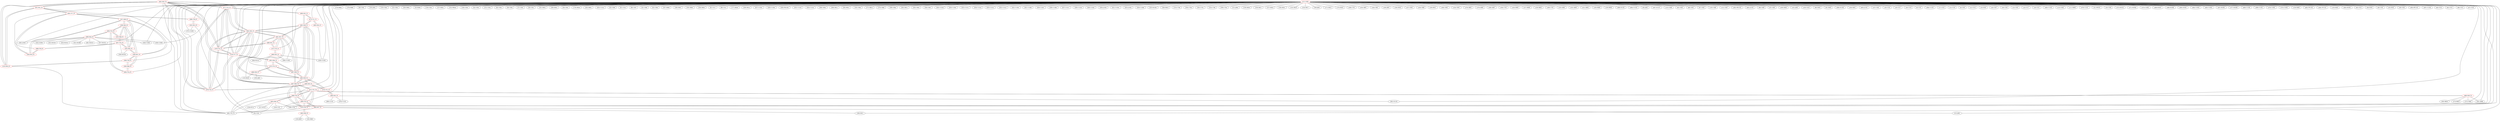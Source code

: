 graph {
	462 [label="(462) R35_T2" color=red]
	477 [label="(477) T15_T1"]
	478 [label="(478) T16_T1"]
	476 [label="(476) T14_T1"]
	479 [label="(479) T17_T1"]
	492 [label="(492) R35_T1"]
	501 [label="(501) R51_P1"]
	510 [label="(510) R50_P1"]
	461 [label="(461) T22_T1"]
	463 [label="(463) R36_T2" color=red]
	186 [label="(186) U702"]
	219 [label="(219) C707"]
	218 [label="(218) R715"]
	217 [label="(217) R723"]
	34 [label="(34) U201"]
	468 [label="(468) T18_T2"]
	464 [label="(464) R37_T2" color=red]
	34 [label="(34) U201"]
	168 [label="(168) D611"]
	152 [label="(152) J601"]
	469 [label="(469) T19_T2"]
	465 [label="(465) R38_T2" color=red]
	150 [label="(150) J603"]
	145 [label="(145) R601"]
	470 [label="(470) T20_T2"]
	466 [label="(466) R39_T2" color=red]
	272 [label="(272) U804"]
	281 [label="(281) Q808"]
	273 [label="(273) R816"]
	285 [label="(285) R820"]
	471 [label="(471) T21_T2"]
	467 [label="(467) R40_T2" color=red]
	469 [label="(469) T19_T2"]
	470 [label="(470) T20_T2"]
	471 [label="(471) T21_T2"]
	461 [label="(461) T22_T1"]
	468 [label="(468) T18_T2"]
	483 [label="(483) R29_T1"]
	482 [label="(482) R28_T1"]
	487 [label="(487) R30_T1"]
	481 [label="(481) R27_T1"]
	492 [label="(492) R35_T1"]
	468 [label="(468) T18_T2" color=red]
	469 [label="(469) T19_T2"]
	470 [label="(470) T20_T2"]
	471 [label="(471) T21_T2"]
	461 [label="(461) T22_T1"]
	467 [label="(467) R40_T2"]
	463 [label="(463) R36_T2"]
	469 [label="(469) T19_T2" color=red]
	470 [label="(470) T20_T2"]
	471 [label="(471) T21_T2"]
	461 [label="(461) T22_T1"]
	468 [label="(468) T18_T2"]
	467 [label="(467) R40_T2"]
	464 [label="(464) R37_T2"]
	470 [label="(470) T20_T2" color=red]
	469 [label="(469) T19_T2"]
	471 [label="(471) T21_T2"]
	461 [label="(461) T22_T1"]
	468 [label="(468) T18_T2"]
	467 [label="(467) R40_T2"]
	465 [label="(465) R38_T2"]
	471 [label="(471) T21_T2" color=red]
	469 [label="(469) T19_T2"]
	470 [label="(470) T20_T2"]
	461 [label="(461) T22_T1"]
	468 [label="(468) T18_T2"]
	467 [label="(467) R40_T2"]
	466 [label="(466) R39_T2"]
	472 [label="(472) T10_T1" color=red]
	480 [label="(480) R23_T1"]
	481 [label="(481) R27_T1"]
	488 [label="(488) R31_T1"]
	473 [label="(473) T11_T1" color=red]
	485 [label="(485) R24_T1"]
	489 [label="(489) R32_T1"]
	482 [label="(482) R28_T1"]
	474 [label="(474) T12_T1" color=red]
	490 [label="(490) R33_T1"]
	483 [label="(483) R29_T1"]
	484 [label="(484) R25_T1"]
	475 [label="(475) T13_T1" color=red]
	487 [label="(487) R30_T1"]
	491 [label="(491) R34_T1"]
	486 [label="(486) R26_T1"]
	476 [label="(476) T14_T1" color=red]
	477 [label="(477) T15_T1"]
	478 [label="(478) T16_T1"]
	479 [label="(479) T17_T1"]
	462 [label="(462) R35_T2"]
	492 [label="(492) R35_T1"]
	488 [label="(488) R31_T1"]
	477 [label="(477) T15_T1" color=red]
	478 [label="(478) T16_T1"]
	476 [label="(476) T14_T1"]
	479 [label="(479) T17_T1"]
	462 [label="(462) R35_T2"]
	492 [label="(492) R35_T1"]
	489 [label="(489) R32_T1"]
	478 [label="(478) T16_T1" color=red]
	477 [label="(477) T15_T1"]
	476 [label="(476) T14_T1"]
	479 [label="(479) T17_T1"]
	462 [label="(462) R35_T2"]
	492 [label="(492) R35_T1"]
	490 [label="(490) R33_T1"]
	479 [label="(479) T17_T1" color=red]
	477 [label="(477) T15_T1"]
	478 [label="(478) T16_T1"]
	476 [label="(476) T14_T1"]
	462 [label="(462) R35_T2"]
	492 [label="(492) R35_T1"]
	491 [label="(491) R34_T1"]
	480 [label="(480) R23_T1" color=red]
	444 [label="(444) R1312"]
	428 [label="(428) U1302"]
	449 [label="(449) U1303"]
	472 [label="(472) T10_T1"]
	481 [label="(481) R27_T1" color=red]
	467 [label="(467) R40_T2"]
	483 [label="(483) R29_T1"]
	482 [label="(482) R28_T1"]
	487 [label="(487) R30_T1"]
	492 [label="(492) R35_T1"]
	472 [label="(472) T10_T1"]
	488 [label="(488) R31_T1"]
	482 [label="(482) R28_T1" color=red]
	467 [label="(467) R40_T2"]
	483 [label="(483) R29_T1"]
	487 [label="(487) R30_T1"]
	481 [label="(481) R27_T1"]
	492 [label="(492) R35_T1"]
	489 [label="(489) R32_T1"]
	473 [label="(473) T11_T1"]
	483 [label="(483) R29_T1" color=red]
	467 [label="(467) R40_T2"]
	482 [label="(482) R28_T1"]
	487 [label="(487) R30_T1"]
	481 [label="(481) R27_T1"]
	492 [label="(492) R35_T1"]
	490 [label="(490) R33_T1"]
	474 [label="(474) T12_T1"]
	484 [label="(484) R25_T1" color=red]
	378 [label="(378) U1101"]
	382 [label="(382) D1102"]
	380 [label="(380) L1101"]
	474 [label="(474) T12_T1"]
	485 [label="(485) R24_T1" color=red]
	428 [label="(428) U1302"]
	473 [label="(473) T11_T1"]
	486 [label="(486) R26_T1" color=red]
	105 [label="(105) J401"]
	110 [label="(110) R410"]
	475 [label="(475) T13_T1"]
	487 [label="(487) R30_T1" color=red]
	467 [label="(467) R40_T2"]
	483 [label="(483) R29_T1"]
	482 [label="(482) R28_T1"]
	481 [label="(481) R27_T1"]
	492 [label="(492) R35_T1"]
	491 [label="(491) R34_T1"]
	475 [label="(475) T13_T1"]
	488 [label="(488) R31_T1" color=red]
	481 [label="(481) R27_T1"]
	472 [label="(472) T10_T1"]
	476 [label="(476) T14_T1"]
	489 [label="(489) R32_T1" color=red]
	477 [label="(477) T15_T1"]
	473 [label="(473) T11_T1"]
	482 [label="(482) R28_T1"]
	490 [label="(490) R33_T1" color=red]
	478 [label="(478) T16_T1"]
	474 [label="(474) T12_T1"]
	483 [label="(483) R29_T1"]
	491 [label="(491) R34_T1" color=red]
	479 [label="(479) T17_T1"]
	487 [label="(487) R30_T1"]
	475 [label="(475) T13_T1"]
	492 [label="(492) R35_T1" color=red]
	477 [label="(477) T15_T1"]
	478 [label="(478) T16_T1"]
	476 [label="(476) T14_T1"]
	479 [label="(479) T17_T1"]
	462 [label="(462) R35_T2"]
	467 [label="(467) R40_T2"]
	483 [label="(483) R29_T1"]
	482 [label="(482) R28_T1"]
	487 [label="(487) R30_T1"]
	481 [label="(481) R27_T1"]
	493 [label="(493) T23_P1" color=red]
	503 [label="(503) R48_P1"]
	506 [label="(506) R43_P1"]
	494 [label="(494) T24_P1"]
	499 [label="(499) R44_P1"]
	494 [label="(494) T24_P1" color=red]
	500 [label="(500) R46_P1"]
	493 [label="(493) T23_P1"]
	495 [label="(495) T27_P1" color=red]
	501 [label="(501) R51_P1"]
	496 [label="(496) T28_P1"]
	504 [label="(504) R53_P1"]
	507 [label="(507) R49_P1"]
	496 [label="(496) T28_P1" color=red]
	502 [label="(502) R52_P1"]
	495 [label="(495) T27_P1"]
	497 [label="(497) T25_P1" color=red]
	498 [label="(498) T29_P1"]
	503 [label="(503) R48_P1"]
	505 [label="(505) R45_P1"]
	356 [label="(356) R1016"]
	498 [label="(498) T29_P1" color=red]
	497 [label="(497) T25_P1"]
	504 [label="(504) R53_P1"]
	499 [label="(499) R44_P1" color=red]
	354 [label="(354) Q1001"]
	352 [label="(352) R1010"]
	353 [label="(353) R1012"]
	351 [label="(351) R1008"]
	362 [label="(362) J1001"]
	357 [label="(357) R1015"]
	358 [label="(358) C1005"]
	359 [label="(359) C1004"]
	361 [label="(361) R1013"]
	493 [label="(493) T23_P1"]
	500 [label="(500) R46_P1" color=red]
	508 [label="(508) T26_P1"]
	509 [label="(509) R47_P1"]
	494 [label="(494) T24_P1"]
	501 [label="(501) R51_P1" color=red]
	495 [label="(495) T27_P1"]
	510 [label="(510) R50_P1"]
	461 [label="(461) T22_T1"]
	462 [label="(462) R35_T2"]
	502 [label="(502) R52_P1" color=red]
	375 [label="(375) U1001"]
	34 [label="(34) U201"]
	496 [label="(496) T28_P1"]
	503 [label="(503) R48_P1" color=red]
	497 [label="(497) T25_P1"]
	493 [label="(493) T23_P1"]
	506 [label="(506) R43_P1"]
	504 [label="(504) R53_P1" color=red]
	498 [label="(498) T29_P1"]
	495 [label="(495) T27_P1"]
	507 [label="(507) R49_P1"]
	505 [label="(505) R45_P1" color=red]
	509 [label="(509) R47_P1"]
	506 [label="(506) R43_P1"]
	507 [label="(507) R49_P1"]
	497 [label="(497) T25_P1"]
	356 [label="(356) R1016"]
	506 [label="(506) R43_P1" color=red]
	503 [label="(503) R48_P1"]
	493 [label="(493) T23_P1"]
	509 [label="(509) R47_P1"]
	505 [label="(505) R45_P1"]
	507 [label="(507) R49_P1"]
	507 [label="(507) R49_P1" color=red]
	509 [label="(509) R47_P1"]
	505 [label="(505) R45_P1"]
	506 [label="(506) R43_P1"]
	495 [label="(495) T27_P1"]
	504 [label="(504) R53_P1"]
	508 [label="(508) T26_P1" color=red]
	510 [label="(510) R50_P1"]
	500 [label="(500) R46_P1"]
	509 [label="(509) R47_P1"]
	509 [label="(509) R47_P1" color=red]
	505 [label="(505) R45_P1"]
	506 [label="(506) R43_P1"]
	507 [label="(507) R49_P1"]
	508 [label="(508) T26_P1"]
	500 [label="(500) R46_P1"]
	510 [label="(510) R50_P1" color=red]
	508 [label="(508) T26_P1"]
	501 [label="(501) R51_P1"]
	461 [label="(461) T22_T1"]
	462 [label="(462) R35_T2"]
	511 [label="(511) GND" color=red]
	178 [label="(178) D604"]
	179 [label="(179) D606"]
	48 [label="(48) U301"]
	142 [label="(142) J502"]
	133 [label="(133) C502"]
	52 [label="(52) C303"]
	163 [label="(163) D602"]
	53 [label="(53) R309"]
	134 [label="(134) C501"]
	137 [label="(137) R501"]
	135 [label="(135) FB502"]
	140 [label="(140) C503"]
	54 [label="(54) U303"]
	131 [label="(131) U501"]
	44 [label="(44) U302"]
	58 [label="(58) C304"]
	57 [label="(57) C302"]
	56 [label="(56) C301"]
	161 [label="(161) D632"]
	160 [label="(160) D631"]
	59 [label="(59) C305"]
	176 [label="(176) D626"]
	162 [label="(162) D601"]
	435 [label="(435) C1315"]
	62 [label="(62) C309"]
	61 [label="(61) C310"]
	60 [label="(60) C307"]
	42 [label="(42) C306"]
	168 [label="(168) D611"]
	43 [label="(43) C308"]
	167 [label="(167) D609"]
	166 [label="(166) D607"]
	165 [label="(165) D605"]
	164 [label="(164) D603"]
	81 [label="(81) C317"]
	80 [label="(80) C311"]
	177 [label="(177) D629"]
	169 [label="(169) D614"]
	457 [label="(457) C1301"]
	456 [label="(456) U1305"]
	458 [label="(458) FB1303"]
	455 [label="(455) C1319"]
	454 [label="(454) C1310"]
	266 [label="(266) U803"]
	268 [label="(268) D812"]
	265 [label="(265) R812"]
	245 [label="(245) C805"]
	271 [label="(271) R813"]
	270 [label="(270) C808"]
	269 [label="(269) C804"]
	272 [label="(272) U804"]
	262 [label="(262) D811"]
	263 [label="(263) C803"]
	264 [label="(264) C807"]
	445 [label="(445) C1318"]
	450 [label="(450) C1305"]
	449 [label="(449) U1303"]
	425 [label="(425) C1311"]
	428 [label="(428) U1302"]
	434 [label="(434) C1314"]
	433 [label="(433) C1313"]
	432 [label="(432) C1312"]
	442 [label="(442) C1303"]
	441 [label="(441) C1308"]
	439 [label="(439) C1307"]
	438 [label="(438) C1306"]
	437 [label="(437) C1317"]
	436 [label="(436) C1316"]
	440 [label="(440) C1302"]
	430 [label="(430) J1303"]
	451 [label="(451) U1301"]
	453 [label="(453) J1302"]
	426 [label="(426) C1309"]
	423 [label="(423) R1303"]
	246 [label="(246) R810"]
	214 [label="(214) C706"]
	204 [label="(204) C704"]
	219 [label="(219) C707"]
	185 [label="(185) U701"]
	186 [label="(186) U702"]
	224 [label="(224) C708"]
	209 [label="(209) C705"]
	152 [label="(152) J601"]
	151 [label="(151) J604"]
	159 [label="(159) D630"]
	158 [label="(158) D627"]
	157 [label="(157) D624"]
	156 [label="(156) D621"]
	155 [label="(155) D619"]
	154 [label="(154) D617"]
	149 [label="(149) J602"]
	171 [label="(171) D615"]
	170 [label="(170) D618"]
	189 [label="(189) C701"]
	234 [label="(234) Q801"]
	244 [label="(244) C801"]
	240 [label="(240) J805"]
	256 [label="(256) D810"]
	257 [label="(257) C802"]
	258 [label="(258) C806"]
	259 [label="(259) R811"]
	260 [label="(260) U802"]
	254 [label="(254) U801"]
	278 [label="(278) Q805"]
	279 [label="(279) Q806"]
	280 [label="(280) Q807"]
	281 [label="(281) Q808"]
	194 [label="(194) C702"]
	226 [label="(226) D809"]
	227 [label="(227) R808"]
	228 [label="(228) R805"]
	199 [label="(199) C703"]
	233 [label="(233) Q802"]
	232 [label="(232) Q803"]
	231 [label="(231) Q804"]
	230 [label="(230) R806"]
	229 [label="(229) R804"]
	388 [label="(388) D1105"]
	394 [label="(394) U1102"]
	93 [label="(93) J402"]
	387 [label="(387) D1107"]
	122 [label="(122) C408"]
	95 [label="(95) U403"]
	86 [label="(86) U401"]
	87 [label="(87) C402"]
	382 [label="(382) D1102"]
	120 [label="(120) C406"]
	121 [label="(121) C407"]
	392 [label="(392) FB1102"]
	401 [label="(401) J1102"]
	96 [label="(96) C409"]
	97 [label="(97) C405"]
	110 [label="(110) R410"]
	100 [label="(100) D404"]
	101 [label="(101) J403"]
	103 [label="(103) C410"]
	90 [label="(90) D402"]
	91 [label="(91) D403"]
	390 [label="(390) D1106"]
	106 [label="(106) R402"]
	403 [label="(403) J1101"]
	107 [label="(107) C401"]
	18 [label="(18) C224"]
	19 [label="(19) C227"]
	20 [label="(20) C210"]
	8 [label="(8) C231"]
	384 [label="(384) C1103"]
	17 [label="(17) C223"]
	34 [label="(34) U201"]
	15 [label="(15) C218"]
	9 [label="(9) C203"]
	12 [label="(12) C214"]
	23 [label="(23) X202"]
	24 [label="(24) C207"]
	29 [label="(29) C230"]
	13 [label="(13) C205"]
	14 [label="(14) C217"]
	16 [label="(16) C221"]
	383 [label="(383) C1102"]
	113 [label="(113) U402"]
	111 [label="(111) R409"]
	378 [label="(378) U1101"]
	379 [label="(379) C1101"]
	31 [label="(31) SW201"]
	33 [label="(33) C204"]
	372 [label="(372) R1014"]
	371 [label="(371) R1004"]
	373 [label="(373) C1003"]
	369 [label="(369) R1007"]
	368 [label="(368) R1006"]
	357 [label="(357) R1015"]
	359 [label="(359) C1004"]
	360 [label="(360) D1001"]
	364 [label="(364) U1003"]
	363 [label="(363) U1002"]
	362 [label="(362) J1001"]
	367 [label="(367) R1001"]
	377 [label="(377) R1009"]
	400 [label="(400) C1106"]
	399 [label="(399) C1105"]
	376 [label="(376) C1001"]
	375 [label="(375) U1001"]
	374 [label="(374) C1002"]
	128 [label="(128) R408"]
	405 [label="(405) TP1102"]
	404 [label="(404) TP1101"]
	129 [label="(129) R403"]
	365 [label="(365) R1002"]
	358 [label="(358) C1005"]
	63 [label="(63) C312"]
	36 [label="(36) D203"]
	40 [label="(40) C201"]
	35 [label="(35) D202"]
	39 [label="(39) U202"]
	395 [label="(395) BT1101"]
	397 [label="(397) C1104"]
	64 [label="(64) C314"]
	65 [label="(65) C315"]
	66 [label="(66) C313"]
	67 [label="(67) C316"]
	475 [label="(475) T13_T1"]
	468 [label="(468) T18_T2"]
	469 [label="(469) T19_T2"]
	474 [label="(474) T12_T1"]
	477 [label="(477) T15_T1"]
	476 [label="(476) T14_T1"]
	470 [label="(470) T20_T2"]
	471 [label="(471) T21_T2"]
	473 [label="(473) T11_T1"]
	472 [label="(472) T10_T1"]
	461 [label="(461) T22_T1"]
	478 [label="(478) T16_T1"]
	479 [label="(479) T17_T1"]
	508 [label="(508) T26_P1"]
	494 [label="(494) T24_P1"]
	498 [label="(498) T29_P1"]
	496 [label="(496) T28_P1"]
	462 -- 477
	462 -- 478
	462 -- 476
	462 -- 479
	462 -- 492
	462 -- 501
	462 -- 510
	462 -- 461
	463 -- 186
	463 -- 219
	463 -- 218
	463 -- 217
	463 -- 34
	463 -- 468
	464 -- 34
	464 -- 168
	464 -- 152
	464 -- 469
	465 -- 150
	465 -- 145
	465 -- 470
	466 -- 272
	466 -- 281
	466 -- 273
	466 -- 285
	466 -- 471
	467 -- 469
	467 -- 470
	467 -- 471
	467 -- 461
	467 -- 468
	467 -- 483
	467 -- 482
	467 -- 487
	467 -- 481
	467 -- 492
	468 -- 469
	468 -- 470
	468 -- 471
	468 -- 461
	468 -- 467
	468 -- 463
	469 -- 470
	469 -- 471
	469 -- 461
	469 -- 468
	469 -- 467
	469 -- 464
	470 -- 469
	470 -- 471
	470 -- 461
	470 -- 468
	470 -- 467
	470 -- 465
	471 -- 469
	471 -- 470
	471 -- 461
	471 -- 468
	471 -- 467
	471 -- 466
	472 -- 480
	472 -- 481
	472 -- 488
	473 -- 485
	473 -- 489
	473 -- 482
	474 -- 490
	474 -- 483
	474 -- 484
	475 -- 487
	475 -- 491
	475 -- 486
	476 -- 477
	476 -- 478
	476 -- 479
	476 -- 462
	476 -- 492
	476 -- 488
	477 -- 478
	477 -- 476
	477 -- 479
	477 -- 462
	477 -- 492
	477 -- 489
	478 -- 477
	478 -- 476
	478 -- 479
	478 -- 462
	478 -- 492
	478 -- 490
	479 -- 477
	479 -- 478
	479 -- 476
	479 -- 462
	479 -- 492
	479 -- 491
	480 -- 444
	480 -- 428
	480 -- 449
	480 -- 472
	481 -- 467
	481 -- 483
	481 -- 482
	481 -- 487
	481 -- 492
	481 -- 472
	481 -- 488
	482 -- 467
	482 -- 483
	482 -- 487
	482 -- 481
	482 -- 492
	482 -- 489
	482 -- 473
	483 -- 467
	483 -- 482
	483 -- 487
	483 -- 481
	483 -- 492
	483 -- 490
	483 -- 474
	484 -- 378
	484 -- 382
	484 -- 380
	484 -- 474
	485 -- 428
	485 -- 473
	486 -- 105
	486 -- 110
	486 -- 475
	487 -- 467
	487 -- 483
	487 -- 482
	487 -- 481
	487 -- 492
	487 -- 491
	487 -- 475
	488 -- 481
	488 -- 472
	488 -- 476
	489 -- 477
	489 -- 473
	489 -- 482
	490 -- 478
	490 -- 474
	490 -- 483
	491 -- 479
	491 -- 487
	491 -- 475
	492 -- 477
	492 -- 478
	492 -- 476
	492 -- 479
	492 -- 462
	492 -- 467
	492 -- 483
	492 -- 482
	492 -- 487
	492 -- 481
	493 -- 503
	493 -- 506
	493 -- 494
	493 -- 499
	494 -- 500
	494 -- 493
	495 -- 501
	495 -- 496
	495 -- 504
	495 -- 507
	496 -- 502
	496 -- 495
	497 -- 498
	497 -- 503
	497 -- 505
	497 -- 356
	498 -- 497
	498 -- 504
	499 -- 354
	499 -- 352
	499 -- 353
	499 -- 351
	499 -- 362
	499 -- 357
	499 -- 358
	499 -- 359
	499 -- 361
	499 -- 493
	500 -- 508
	500 -- 509
	500 -- 494
	501 -- 495
	501 -- 510
	501 -- 461
	501 -- 462
	502 -- 375
	502 -- 34
	502 -- 496
	503 -- 497
	503 -- 493
	503 -- 506
	504 -- 498
	504 -- 495
	504 -- 507
	505 -- 509
	505 -- 506
	505 -- 507
	505 -- 497
	505 -- 356
	506 -- 503
	506 -- 493
	506 -- 509
	506 -- 505
	506 -- 507
	507 -- 509
	507 -- 505
	507 -- 506
	507 -- 495
	507 -- 504
	508 -- 510
	508 -- 500
	508 -- 509
	509 -- 505
	509 -- 506
	509 -- 507
	509 -- 508
	509 -- 500
	510 -- 508
	510 -- 501
	510 -- 461
	510 -- 462
	511 -- 178
	511 -- 179
	511 -- 48
	511 -- 142
	511 -- 133
	511 -- 52
	511 -- 163
	511 -- 53
	511 -- 134
	511 -- 137
	511 -- 135
	511 -- 140
	511 -- 54
	511 -- 131
	511 -- 44
	511 -- 58
	511 -- 57
	511 -- 56
	511 -- 161
	511 -- 160
	511 -- 59
	511 -- 176
	511 -- 162
	511 -- 435
	511 -- 62
	511 -- 61
	511 -- 60
	511 -- 42
	511 -- 168
	511 -- 43
	511 -- 167
	511 -- 166
	511 -- 165
	511 -- 164
	511 -- 81
	511 -- 80
	511 -- 177
	511 -- 169
	511 -- 457
	511 -- 456
	511 -- 458
	511 -- 455
	511 -- 454
	511 -- 266
	511 -- 268
	511 -- 265
	511 -- 245
	511 -- 271
	511 -- 270
	511 -- 269
	511 -- 272
	511 -- 262
	511 -- 263
	511 -- 264
	511 -- 445
	511 -- 450
	511 -- 449
	511 -- 425
	511 -- 428
	511 -- 434
	511 -- 433
	511 -- 432
	511 -- 442
	511 -- 441
	511 -- 439
	511 -- 438
	511 -- 437
	511 -- 436
	511 -- 440
	511 -- 430
	511 -- 451
	511 -- 453
	511 -- 426
	511 -- 423
	511 -- 246
	511 -- 214
	511 -- 204
	511 -- 219
	511 -- 185
	511 -- 186
	511 -- 224
	511 -- 209
	511 -- 152
	511 -- 151
	511 -- 159
	511 -- 158
	511 -- 157
	511 -- 156
	511 -- 155
	511 -- 154
	511 -- 149
	511 -- 171
	511 -- 170
	511 -- 189
	511 -- 234
	511 -- 244
	511 -- 240
	511 -- 256
	511 -- 257
	511 -- 258
	511 -- 259
	511 -- 260
	511 -- 254
	511 -- 278
	511 -- 279
	511 -- 280
	511 -- 281
	511 -- 194
	511 -- 226
	511 -- 227
	511 -- 228
	511 -- 199
	511 -- 233
	511 -- 232
	511 -- 231
	511 -- 230
	511 -- 229
	511 -- 388
	511 -- 394
	511 -- 93
	511 -- 387
	511 -- 122
	511 -- 95
	511 -- 86
	511 -- 87
	511 -- 382
	511 -- 120
	511 -- 121
	511 -- 392
	511 -- 401
	511 -- 96
	511 -- 97
	511 -- 110
	511 -- 100
	511 -- 101
	511 -- 103
	511 -- 90
	511 -- 91
	511 -- 390
	511 -- 106
	511 -- 403
	511 -- 107
	511 -- 18
	511 -- 19
	511 -- 20
	511 -- 8
	511 -- 384
	511 -- 17
	511 -- 34
	511 -- 15
	511 -- 9
	511 -- 12
	511 -- 23
	511 -- 24
	511 -- 29
	511 -- 13
	511 -- 14
	511 -- 16
	511 -- 383
	511 -- 113
	511 -- 111
	511 -- 378
	511 -- 379
	511 -- 31
	511 -- 33
	511 -- 372
	511 -- 371
	511 -- 373
	511 -- 369
	511 -- 368
	511 -- 357
	511 -- 359
	511 -- 360
	511 -- 364
	511 -- 363
	511 -- 362
	511 -- 367
	511 -- 377
	511 -- 400
	511 -- 399
	511 -- 376
	511 -- 375
	511 -- 374
	511 -- 128
	511 -- 405
	511 -- 404
	511 -- 129
	511 -- 365
	511 -- 358
	511 -- 63
	511 -- 36
	511 -- 40
	511 -- 35
	511 -- 39
	511 -- 395
	511 -- 397
	511 -- 64
	511 -- 65
	511 -- 66
	511 -- 67
	511 -- 475
	511 -- 468
	511 -- 469
	511 -- 474
	511 -- 477
	511 -- 476
	511 -- 470
	511 -- 471
	511 -- 473
	511 -- 472
	511 -- 461
	511 -- 478
	511 -- 479
	511 -- 508
	511 -- 494
	511 -- 498
	511 -- 496
}